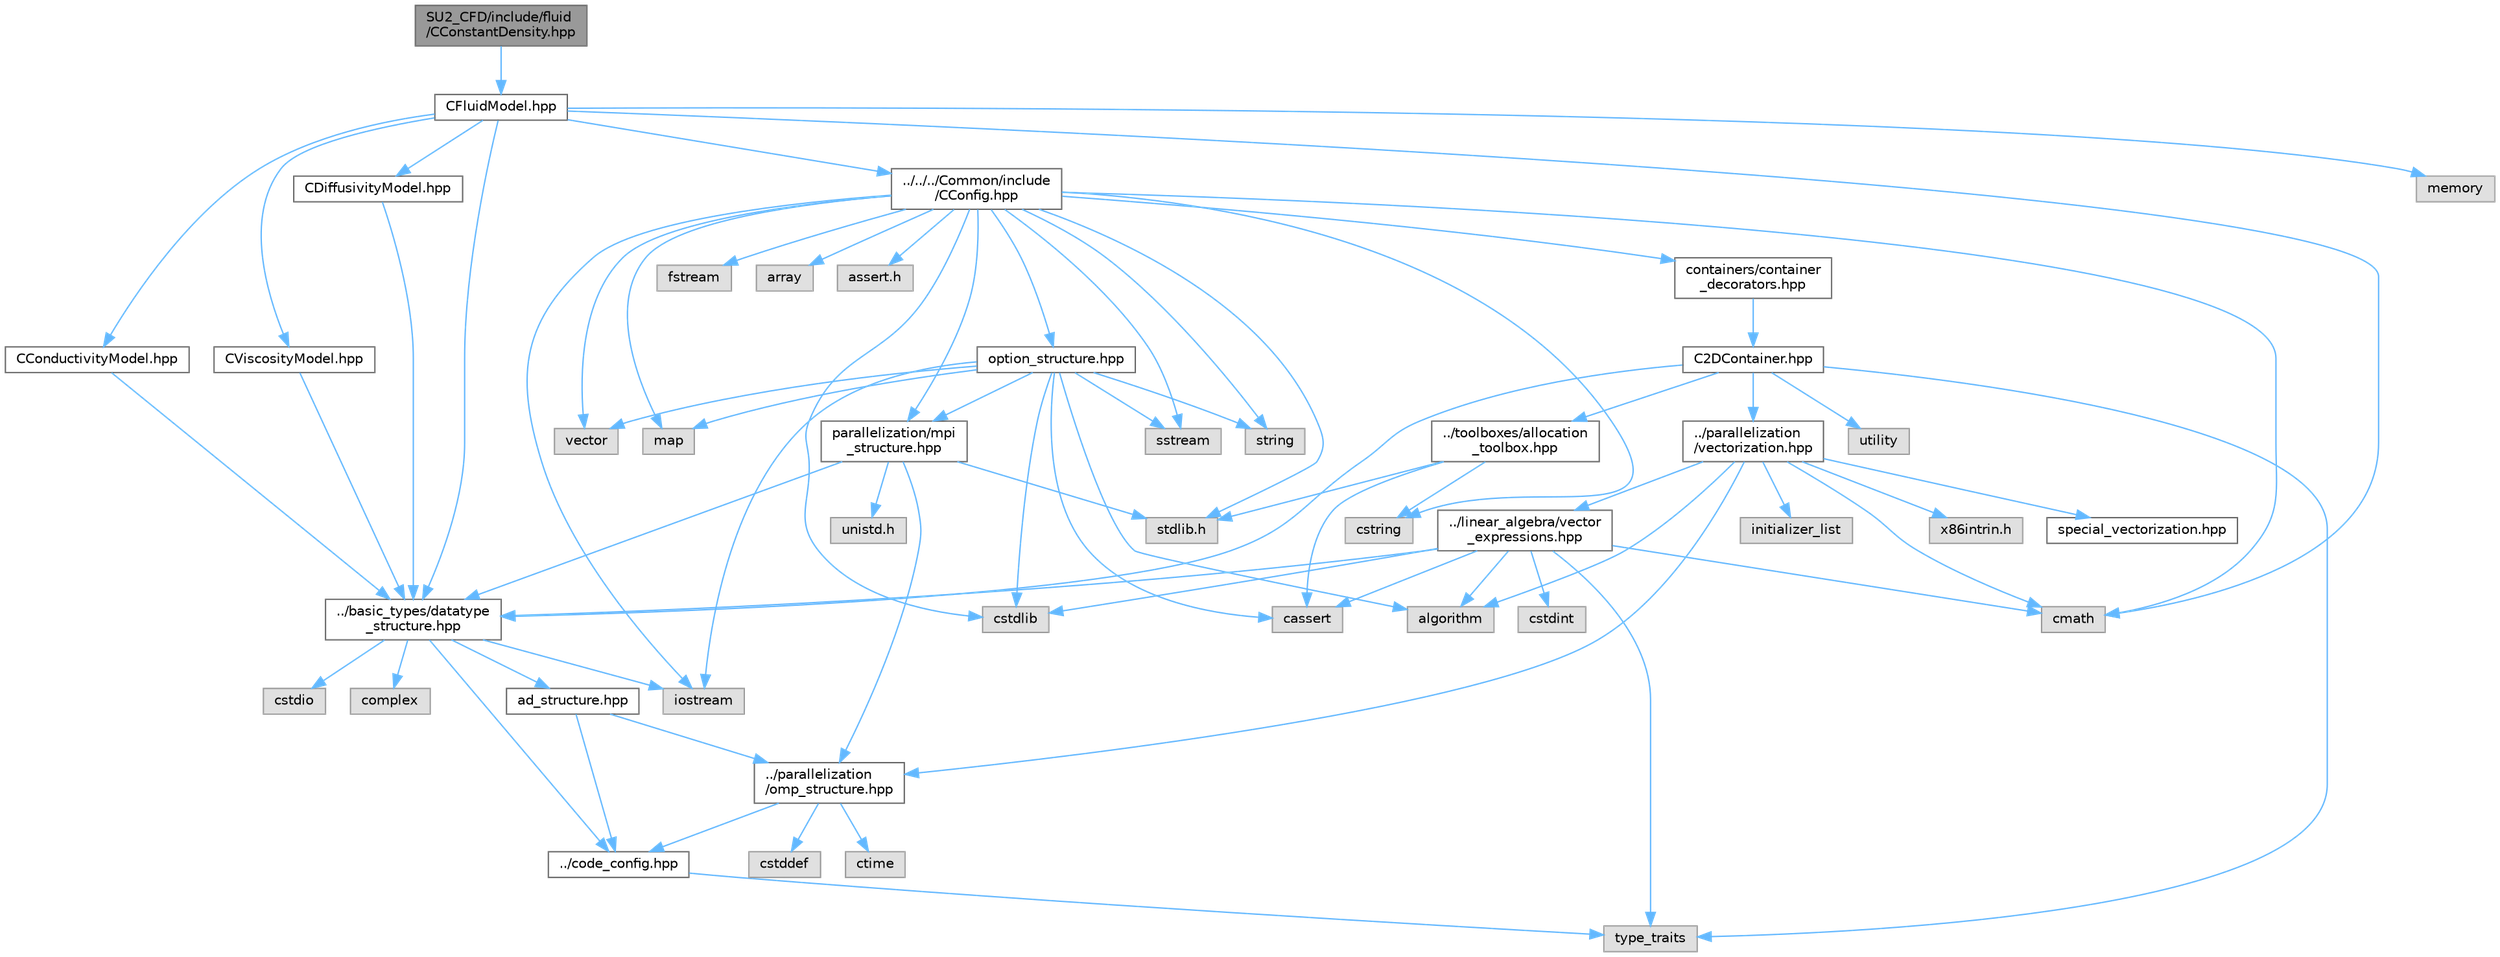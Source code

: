 digraph "SU2_CFD/include/fluid/CConstantDensity.hpp"
{
 // LATEX_PDF_SIZE
  bgcolor="transparent";
  edge [fontname=Helvetica,fontsize=10,labelfontname=Helvetica,labelfontsize=10];
  node [fontname=Helvetica,fontsize=10,shape=box,height=0.2,width=0.4];
  Node1 [id="Node000001",label="SU2_CFD/include/fluid\l/CConstantDensity.hpp",height=0.2,width=0.4,color="gray40", fillcolor="grey60", style="filled", fontcolor="black",tooltip="Defines the incompressible constant density model."];
  Node1 -> Node2 [id="edge1_Node000001_Node000002",color="steelblue1",style="solid",tooltip=" "];
  Node2 [id="Node000002",label="CFluidModel.hpp",height=0.2,width=0.4,color="grey40", fillcolor="white", style="filled",URL="$CFluidModel_8hpp.html",tooltip="Defines the main fluid model class for thermophysical properties."];
  Node2 -> Node3 [id="edge2_Node000002_Node000003",color="steelblue1",style="solid",tooltip=" "];
  Node3 [id="Node000003",label="cmath",height=0.2,width=0.4,color="grey60", fillcolor="#E0E0E0", style="filled",tooltip=" "];
  Node2 -> Node4 [id="edge3_Node000002_Node000004",color="steelblue1",style="solid",tooltip=" "];
  Node4 [id="Node000004",label="memory",height=0.2,width=0.4,color="grey60", fillcolor="#E0E0E0", style="filled",tooltip=" "];
  Node2 -> Node5 [id="edge4_Node000002_Node000005",color="steelblue1",style="solid",tooltip=" "];
  Node5 [id="Node000005",label="../../../Common/include\l/CConfig.hpp",height=0.2,width=0.4,color="grey40", fillcolor="white", style="filled",URL="$CConfig_8hpp.html",tooltip="All the information about the definition of the physical problem. The subroutines and functions are i..."];
  Node5 -> Node6 [id="edge5_Node000005_Node000006",color="steelblue1",style="solid",tooltip=" "];
  Node6 [id="Node000006",label="parallelization/mpi\l_structure.hpp",height=0.2,width=0.4,color="grey40", fillcolor="white", style="filled",URL="$mpi__structure_8hpp.html",tooltip="Headers of the mpi interface for generalized datatypes. The subroutines and functions are in the mpi_..."];
  Node6 -> Node7 [id="edge6_Node000006_Node000007",color="steelblue1",style="solid",tooltip=" "];
  Node7 [id="Node000007",label="stdlib.h",height=0.2,width=0.4,color="grey60", fillcolor="#E0E0E0", style="filled",tooltip=" "];
  Node6 -> Node8 [id="edge7_Node000006_Node000008",color="steelblue1",style="solid",tooltip=" "];
  Node8 [id="Node000008",label="../basic_types/datatype\l_structure.hpp",height=0.2,width=0.4,color="grey40", fillcolor="white", style="filled",URL="$datatype__structure_8hpp.html",tooltip="Headers for generalized datatypes, defines an interface for AD types."];
  Node8 -> Node9 [id="edge8_Node000008_Node000009",color="steelblue1",style="solid",tooltip=" "];
  Node9 [id="Node000009",label="iostream",height=0.2,width=0.4,color="grey60", fillcolor="#E0E0E0", style="filled",tooltip=" "];
  Node8 -> Node10 [id="edge9_Node000008_Node000010",color="steelblue1",style="solid",tooltip=" "];
  Node10 [id="Node000010",label="complex",height=0.2,width=0.4,color="grey60", fillcolor="#E0E0E0", style="filled",tooltip=" "];
  Node8 -> Node11 [id="edge10_Node000008_Node000011",color="steelblue1",style="solid",tooltip=" "];
  Node11 [id="Node000011",label="cstdio",height=0.2,width=0.4,color="grey60", fillcolor="#E0E0E0", style="filled",tooltip=" "];
  Node8 -> Node12 [id="edge11_Node000008_Node000012",color="steelblue1",style="solid",tooltip=" "];
  Node12 [id="Node000012",label="../code_config.hpp",height=0.2,width=0.4,color="grey40", fillcolor="white", style="filled",URL="$code__config_8hpp.html",tooltip="Header file for collecting common macros, definitions and type configurations."];
  Node12 -> Node13 [id="edge12_Node000012_Node000013",color="steelblue1",style="solid",tooltip=" "];
  Node13 [id="Node000013",label="type_traits",height=0.2,width=0.4,color="grey60", fillcolor="#E0E0E0", style="filled",tooltip=" "];
  Node8 -> Node14 [id="edge13_Node000008_Node000014",color="steelblue1",style="solid",tooltip=" "];
  Node14 [id="Node000014",label="ad_structure.hpp",height=0.2,width=0.4,color="grey40", fillcolor="white", style="filled",URL="$ad__structure_8hpp.html",tooltip="Main routines for the algorithmic differentiation (AD) structure."];
  Node14 -> Node12 [id="edge14_Node000014_Node000012",color="steelblue1",style="solid",tooltip=" "];
  Node14 -> Node15 [id="edge15_Node000014_Node000015",color="steelblue1",style="solid",tooltip=" "];
  Node15 [id="Node000015",label="../parallelization\l/omp_structure.hpp",height=0.2,width=0.4,color="grey40", fillcolor="white", style="filled",URL="$omp__structure_8hpp.html",tooltip="OpenMP interface header, provides compatibility functions if the code is built without OpenMP support..."];
  Node15 -> Node16 [id="edge16_Node000015_Node000016",color="steelblue1",style="solid",tooltip=" "];
  Node16 [id="Node000016",label="cstddef",height=0.2,width=0.4,color="grey60", fillcolor="#E0E0E0", style="filled",tooltip=" "];
  Node15 -> Node12 [id="edge17_Node000015_Node000012",color="steelblue1",style="solid",tooltip=" "];
  Node15 -> Node17 [id="edge18_Node000015_Node000017",color="steelblue1",style="solid",tooltip=" "];
  Node17 [id="Node000017",label="ctime",height=0.2,width=0.4,color="grey60", fillcolor="#E0E0E0", style="filled",tooltip=" "];
  Node6 -> Node18 [id="edge19_Node000006_Node000018",color="steelblue1",style="solid",tooltip=" "];
  Node18 [id="Node000018",label="unistd.h",height=0.2,width=0.4,color="grey60", fillcolor="#E0E0E0", style="filled",tooltip=" "];
  Node6 -> Node15 [id="edge20_Node000006_Node000015",color="steelblue1",style="solid",tooltip=" "];
  Node5 -> Node9 [id="edge21_Node000005_Node000009",color="steelblue1",style="solid",tooltip=" "];
  Node5 -> Node19 [id="edge22_Node000005_Node000019",color="steelblue1",style="solid",tooltip=" "];
  Node19 [id="Node000019",label="cstdlib",height=0.2,width=0.4,color="grey60", fillcolor="#E0E0E0", style="filled",tooltip=" "];
  Node5 -> Node20 [id="edge23_Node000005_Node000020",color="steelblue1",style="solid",tooltip=" "];
  Node20 [id="Node000020",label="fstream",height=0.2,width=0.4,color="grey60", fillcolor="#E0E0E0", style="filled",tooltip=" "];
  Node5 -> Node21 [id="edge24_Node000005_Node000021",color="steelblue1",style="solid",tooltip=" "];
  Node21 [id="Node000021",label="sstream",height=0.2,width=0.4,color="grey60", fillcolor="#E0E0E0", style="filled",tooltip=" "];
  Node5 -> Node22 [id="edge25_Node000005_Node000022",color="steelblue1",style="solid",tooltip=" "];
  Node22 [id="Node000022",label="string",height=0.2,width=0.4,color="grey60", fillcolor="#E0E0E0", style="filled",tooltip=" "];
  Node5 -> Node23 [id="edge26_Node000005_Node000023",color="steelblue1",style="solid",tooltip=" "];
  Node23 [id="Node000023",label="cstring",height=0.2,width=0.4,color="grey60", fillcolor="#E0E0E0", style="filled",tooltip=" "];
  Node5 -> Node24 [id="edge27_Node000005_Node000024",color="steelblue1",style="solid",tooltip=" "];
  Node24 [id="Node000024",label="vector",height=0.2,width=0.4,color="grey60", fillcolor="#E0E0E0", style="filled",tooltip=" "];
  Node5 -> Node25 [id="edge28_Node000005_Node000025",color="steelblue1",style="solid",tooltip=" "];
  Node25 [id="Node000025",label="array",height=0.2,width=0.4,color="grey60", fillcolor="#E0E0E0", style="filled",tooltip=" "];
  Node5 -> Node7 [id="edge29_Node000005_Node000007",color="steelblue1",style="solid",tooltip=" "];
  Node5 -> Node3 [id="edge30_Node000005_Node000003",color="steelblue1",style="solid",tooltip=" "];
  Node5 -> Node26 [id="edge31_Node000005_Node000026",color="steelblue1",style="solid",tooltip=" "];
  Node26 [id="Node000026",label="map",height=0.2,width=0.4,color="grey60", fillcolor="#E0E0E0", style="filled",tooltip=" "];
  Node5 -> Node27 [id="edge32_Node000005_Node000027",color="steelblue1",style="solid",tooltip=" "];
  Node27 [id="Node000027",label="assert.h",height=0.2,width=0.4,color="grey60", fillcolor="#E0E0E0", style="filled",tooltip=" "];
  Node5 -> Node28 [id="edge33_Node000005_Node000028",color="steelblue1",style="solid",tooltip=" "];
  Node28 [id="Node000028",label="option_structure.hpp",height=0.2,width=0.4,color="grey40", fillcolor="white", style="filled",URL="$option__structure_8hpp.html",tooltip="Defines classes for referencing options for easy input in CConfig."];
  Node28 -> Node6 [id="edge34_Node000028_Node000006",color="steelblue1",style="solid",tooltip=" "];
  Node28 -> Node9 [id="edge35_Node000028_Node000009",color="steelblue1",style="solid",tooltip=" "];
  Node28 -> Node21 [id="edge36_Node000028_Node000021",color="steelblue1",style="solid",tooltip=" "];
  Node28 -> Node22 [id="edge37_Node000028_Node000022",color="steelblue1",style="solid",tooltip=" "];
  Node28 -> Node24 [id="edge38_Node000028_Node000024",color="steelblue1",style="solid",tooltip=" "];
  Node28 -> Node26 [id="edge39_Node000028_Node000026",color="steelblue1",style="solid",tooltip=" "];
  Node28 -> Node19 [id="edge40_Node000028_Node000019",color="steelblue1",style="solid",tooltip=" "];
  Node28 -> Node29 [id="edge41_Node000028_Node000029",color="steelblue1",style="solid",tooltip=" "];
  Node29 [id="Node000029",label="algorithm",height=0.2,width=0.4,color="grey60", fillcolor="#E0E0E0", style="filled",tooltip=" "];
  Node28 -> Node30 [id="edge42_Node000028_Node000030",color="steelblue1",style="solid",tooltip=" "];
  Node30 [id="Node000030",label="cassert",height=0.2,width=0.4,color="grey60", fillcolor="#E0E0E0", style="filled",tooltip=" "];
  Node5 -> Node31 [id="edge43_Node000005_Node000031",color="steelblue1",style="solid",tooltip=" "];
  Node31 [id="Node000031",label="containers/container\l_decorators.hpp",height=0.2,width=0.4,color="grey40", fillcolor="white", style="filled",URL="$container__decorators_8hpp.html",tooltip="Collection of small classes that decorate C2DContainer to augment its functionality,..."];
  Node31 -> Node32 [id="edge44_Node000031_Node000032",color="steelblue1",style="solid",tooltip=" "];
  Node32 [id="Node000032",label="C2DContainer.hpp",height=0.2,width=0.4,color="grey40", fillcolor="white", style="filled",URL="$C2DContainer_8hpp.html",tooltip="A templated vector/matrix object."];
  Node32 -> Node33 [id="edge45_Node000032_Node000033",color="steelblue1",style="solid",tooltip=" "];
  Node33 [id="Node000033",label="../toolboxes/allocation\l_toolbox.hpp",height=0.2,width=0.4,color="grey40", fillcolor="white", style="filled",URL="$allocation__toolbox_8hpp.html",tooltip="Helper function and classes for memory allocation. Focus on portability across platforms."];
  Node33 -> Node7 [id="edge46_Node000033_Node000007",color="steelblue1",style="solid",tooltip=" "];
  Node33 -> Node23 [id="edge47_Node000033_Node000023",color="steelblue1",style="solid",tooltip=" "];
  Node33 -> Node30 [id="edge48_Node000033_Node000030",color="steelblue1",style="solid",tooltip=" "];
  Node32 -> Node8 [id="edge49_Node000032_Node000008",color="steelblue1",style="solid",tooltip=" "];
  Node32 -> Node34 [id="edge50_Node000032_Node000034",color="steelblue1",style="solid",tooltip=" "];
  Node34 [id="Node000034",label="../parallelization\l/vectorization.hpp",height=0.2,width=0.4,color="grey40", fillcolor="white", style="filled",URL="$vectorization_8hpp.html",tooltip="Implementation of a portable SIMD type."];
  Node34 -> Node35 [id="edge51_Node000034_Node000035",color="steelblue1",style="solid",tooltip=" "];
  Node35 [id="Node000035",label="../linear_algebra/vector\l_expressions.hpp",height=0.2,width=0.4,color="grey40", fillcolor="white", style="filled",URL="$vector__expressions_8hpp.html",tooltip="Expression templates for vector types with coefficient-wise operations."];
  Node35 -> Node8 [id="edge52_Node000035_Node000008",color="steelblue1",style="solid",tooltip=" "];
  Node35 -> Node13 [id="edge53_Node000035_Node000013",color="steelblue1",style="solid",tooltip=" "];
  Node35 -> Node29 [id="edge54_Node000035_Node000029",color="steelblue1",style="solid",tooltip=" "];
  Node35 -> Node30 [id="edge55_Node000035_Node000030",color="steelblue1",style="solid",tooltip=" "];
  Node35 -> Node19 [id="edge56_Node000035_Node000019",color="steelblue1",style="solid",tooltip=" "];
  Node35 -> Node3 [id="edge57_Node000035_Node000003",color="steelblue1",style="solid",tooltip=" "];
  Node35 -> Node36 [id="edge58_Node000035_Node000036",color="steelblue1",style="solid",tooltip=" "];
  Node36 [id="Node000036",label="cstdint",height=0.2,width=0.4,color="grey60", fillcolor="#E0E0E0", style="filled",tooltip=" "];
  Node34 -> Node15 [id="edge59_Node000034_Node000015",color="steelblue1",style="solid",tooltip=" "];
  Node34 -> Node37 [id="edge60_Node000034_Node000037",color="steelblue1",style="solid",tooltip=" "];
  Node37 [id="Node000037",label="initializer_list",height=0.2,width=0.4,color="grey60", fillcolor="#E0E0E0", style="filled",tooltip=" "];
  Node34 -> Node29 [id="edge61_Node000034_Node000029",color="steelblue1",style="solid",tooltip=" "];
  Node34 -> Node3 [id="edge62_Node000034_Node000003",color="steelblue1",style="solid",tooltip=" "];
  Node34 -> Node38 [id="edge63_Node000034_Node000038",color="steelblue1",style="solid",tooltip=" "];
  Node38 [id="Node000038",label="x86intrin.h",height=0.2,width=0.4,color="grey60", fillcolor="#E0E0E0", style="filled",tooltip=" "];
  Node34 -> Node39 [id="edge64_Node000034_Node000039",color="steelblue1",style="solid",tooltip=" "];
  Node39 [id="Node000039",label="special_vectorization.hpp",height=0.2,width=0.4,color="grey40", fillcolor="white", style="filled",URL="$special__vectorization_8hpp.html",tooltip="Code generator header to create specializations of simd::Array."];
  Node32 -> Node40 [id="edge65_Node000032_Node000040",color="steelblue1",style="solid",tooltip=" "];
  Node40 [id="Node000040",label="utility",height=0.2,width=0.4,color="grey60", fillcolor="#E0E0E0", style="filled",tooltip=" "];
  Node32 -> Node13 [id="edge66_Node000032_Node000013",color="steelblue1",style="solid",tooltip=" "];
  Node2 -> Node8 [id="edge67_Node000002_Node000008",color="steelblue1",style="solid",tooltip=" "];
  Node2 -> Node41 [id="edge68_Node000002_Node000041",color="steelblue1",style="solid",tooltip=" "];
  Node41 [id="Node000041",label="CConductivityModel.hpp",height=0.2,width=0.4,color="grey40", fillcolor="white", style="filled",URL="$CConductivityModel_8hpp.html",tooltip="Defines an interface class for thermal conductivity models."];
  Node41 -> Node8 [id="edge69_Node000041_Node000008",color="steelblue1",style="solid",tooltip=" "];
  Node2 -> Node42 [id="edge70_Node000002_Node000042",color="steelblue1",style="solid",tooltip=" "];
  Node42 [id="Node000042",label="CViscosityModel.hpp",height=0.2,width=0.4,color="grey40", fillcolor="white", style="filled",URL="$CViscosityModel_8hpp.html",tooltip="Interface class for defining laminar viscosity models."];
  Node42 -> Node8 [id="edge71_Node000042_Node000008",color="steelblue1",style="solid",tooltip=" "];
  Node2 -> Node43 [id="edge72_Node000002_Node000043",color="steelblue1",style="solid",tooltip=" "];
  Node43 [id="Node000043",label="CDiffusivityModel.hpp",height=0.2,width=0.4,color="grey40", fillcolor="white", style="filled",URL="$CDiffusivityModel_8hpp.html",tooltip="Interface class for defining mass diffusivity models."];
  Node43 -> Node8 [id="edge73_Node000043_Node000008",color="steelblue1",style="solid",tooltip=" "];
}
